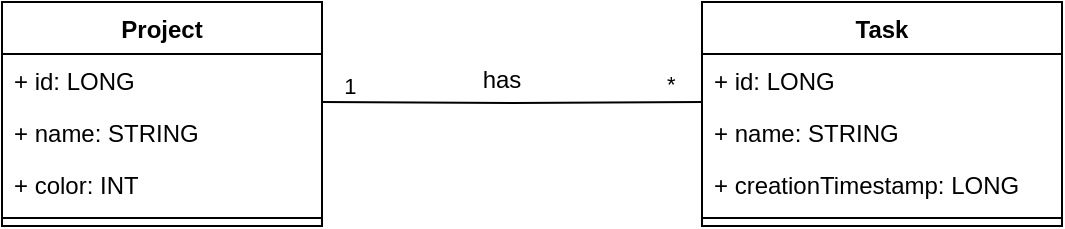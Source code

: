 <mxfile version="21.1.8" type="device">
  <diagram name="Page-1" id="doOHDgE5ZZNdqV4YbWlc">
    <mxGraphModel dx="1232" dy="1138" grid="1" gridSize="10" guides="1" tooltips="1" connect="1" arrows="1" fold="1" page="1" pageScale="1" pageWidth="827" pageHeight="1169" math="0" shadow="0">
      <root>
        <mxCell id="0" />
        <mxCell id="1" parent="0" />
        <mxCell id="vlZjQx7HPyyDzvOAA7gg-1" value="Project" style="swimlane;fontStyle=1;align=center;verticalAlign=top;childLayout=stackLayout;horizontal=1;startSize=26;horizontalStack=0;resizeParent=1;resizeParentMax=0;resizeLast=0;collapsible=1;marginBottom=0;whiteSpace=wrap;html=1;" vertex="1" parent="1">
          <mxGeometry x="120" y="300" width="160" height="112" as="geometry" />
        </mxCell>
        <mxCell id="vlZjQx7HPyyDzvOAA7gg-23" value="+ id: LONG" style="text;strokeColor=none;fillColor=none;align=left;verticalAlign=top;spacingLeft=4;spacingRight=4;overflow=hidden;rotatable=0;points=[[0,0.5],[1,0.5]];portConstraint=eastwest;whiteSpace=wrap;html=1;" vertex="1" parent="vlZjQx7HPyyDzvOAA7gg-1">
          <mxGeometry y="26" width="160" height="26" as="geometry" />
        </mxCell>
        <mxCell id="vlZjQx7HPyyDzvOAA7gg-22" value="+ name: STRING" style="text;strokeColor=none;fillColor=none;align=left;verticalAlign=top;spacingLeft=4;spacingRight=4;overflow=hidden;rotatable=0;points=[[0,0.5],[1,0.5]];portConstraint=eastwest;whiteSpace=wrap;html=1;" vertex="1" parent="vlZjQx7HPyyDzvOAA7gg-1">
          <mxGeometry y="52" width="160" height="26" as="geometry" />
        </mxCell>
        <mxCell id="vlZjQx7HPyyDzvOAA7gg-2" value="+ color: INT" style="text;strokeColor=none;fillColor=none;align=left;verticalAlign=top;spacingLeft=4;spacingRight=4;overflow=hidden;rotatable=0;points=[[0,0.5],[1,0.5]];portConstraint=eastwest;whiteSpace=wrap;html=1;" vertex="1" parent="vlZjQx7HPyyDzvOAA7gg-1">
          <mxGeometry y="78" width="160" height="26" as="geometry" />
        </mxCell>
        <mxCell id="vlZjQx7HPyyDzvOAA7gg-3" value="" style="line;strokeWidth=1;fillColor=none;align=left;verticalAlign=middle;spacingTop=-1;spacingLeft=3;spacingRight=3;rotatable=0;labelPosition=right;points=[];portConstraint=eastwest;strokeColor=inherit;" vertex="1" parent="vlZjQx7HPyyDzvOAA7gg-1">
          <mxGeometry y="104" width="160" height="8" as="geometry" />
        </mxCell>
        <mxCell id="vlZjQx7HPyyDzvOAA7gg-5" value="Task" style="swimlane;fontStyle=1;align=center;verticalAlign=top;childLayout=stackLayout;horizontal=1;startSize=26;horizontalStack=0;resizeParent=1;resizeParentMax=0;resizeLast=0;collapsible=1;marginBottom=0;whiteSpace=wrap;html=1;" vertex="1" parent="1">
          <mxGeometry x="470" y="300" width="180" height="112" as="geometry" />
        </mxCell>
        <mxCell id="vlZjQx7HPyyDzvOAA7gg-6" value="+ id: LONG" style="text;strokeColor=none;fillColor=none;align=left;verticalAlign=top;spacingLeft=4;spacingRight=4;overflow=hidden;rotatable=0;points=[[0,0.5],[1,0.5]];portConstraint=eastwest;whiteSpace=wrap;html=1;" vertex="1" parent="vlZjQx7HPyyDzvOAA7gg-5">
          <mxGeometry y="26" width="180" height="26" as="geometry" />
        </mxCell>
        <mxCell id="vlZjQx7HPyyDzvOAA7gg-24" value="+ name: STRING&lt;br&gt;" style="text;strokeColor=none;fillColor=none;align=left;verticalAlign=top;spacingLeft=4;spacingRight=4;overflow=hidden;rotatable=0;points=[[0,0.5],[1,0.5]];portConstraint=eastwest;whiteSpace=wrap;html=1;" vertex="1" parent="vlZjQx7HPyyDzvOAA7gg-5">
          <mxGeometry y="52" width="180" height="26" as="geometry" />
        </mxCell>
        <mxCell id="vlZjQx7HPyyDzvOAA7gg-25" value="+ creationTimestamp: LONG" style="text;strokeColor=none;fillColor=none;align=left;verticalAlign=top;spacingLeft=4;spacingRight=4;overflow=hidden;rotatable=0;points=[[0,0.5],[1,0.5]];portConstraint=eastwest;whiteSpace=wrap;html=1;" vertex="1" parent="vlZjQx7HPyyDzvOAA7gg-5">
          <mxGeometry y="78" width="180" height="26" as="geometry" />
        </mxCell>
        <mxCell id="vlZjQx7HPyyDzvOAA7gg-7" value="" style="line;strokeWidth=1;fillColor=none;align=left;verticalAlign=middle;spacingTop=-1;spacingLeft=3;spacingRight=3;rotatable=0;labelPosition=right;points=[];portConstraint=eastwest;strokeColor=inherit;" vertex="1" parent="vlZjQx7HPyyDzvOAA7gg-5">
          <mxGeometry y="104" width="180" height="8" as="geometry" />
        </mxCell>
        <mxCell id="vlZjQx7HPyyDzvOAA7gg-16" value="" style="endArrow=none;html=1;edgeStyle=orthogonalEdgeStyle;rounded=0;entryX=0;entryY=0.923;entryDx=0;entryDy=0;entryPerimeter=0;" edge="1" parent="1" target="vlZjQx7HPyyDzvOAA7gg-6">
          <mxGeometry relative="1" as="geometry">
            <mxPoint x="280" y="350" as="sourcePoint" />
            <mxPoint x="440" y="350" as="targetPoint" />
          </mxGeometry>
        </mxCell>
        <mxCell id="vlZjQx7HPyyDzvOAA7gg-17" value="&amp;nbsp; &amp;nbsp;1" style="edgeLabel;resizable=0;html=1;align=left;verticalAlign=bottom;" connectable="0" vertex="1" parent="vlZjQx7HPyyDzvOAA7gg-16">
          <mxGeometry x="-1" relative="1" as="geometry" />
        </mxCell>
        <mxCell id="vlZjQx7HPyyDzvOAA7gg-18" value="*&amp;nbsp; &amp;nbsp;&amp;nbsp;" style="edgeLabel;resizable=0;html=1;align=right;verticalAlign=bottom;" connectable="0" vertex="1" parent="vlZjQx7HPyyDzvOAA7gg-16">
          <mxGeometry x="1" relative="1" as="geometry" />
        </mxCell>
        <mxCell id="vlZjQx7HPyyDzvOAA7gg-21" value="has" style="text;html=1;strokeColor=none;fillColor=none;align=center;verticalAlign=middle;whiteSpace=wrap;rounded=0;" vertex="1" parent="1">
          <mxGeometry x="340" y="324" width="60" height="30" as="geometry" />
        </mxCell>
      </root>
    </mxGraphModel>
  </diagram>
</mxfile>
